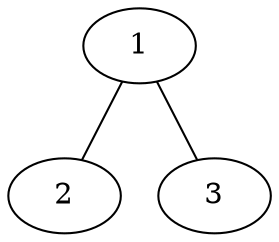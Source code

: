 /*******************************************************************************
 * Copyright (c) 2014 itemis AG and others.
 *
 * All rights reserved. This program and the accompanying materials
 * are made available under the terms of the Eclipse Public License v1.0
 * which accompanies this distribution, and is available at
 * http://www.eclipse.org/legal/epl-v10.html
 *
 * Contributors:
 *       Fabian Steeg - Initial text
 *******************************************************************************/
graph SimpleGraph {
	1; 2; 3
	1--2
	1--3
}